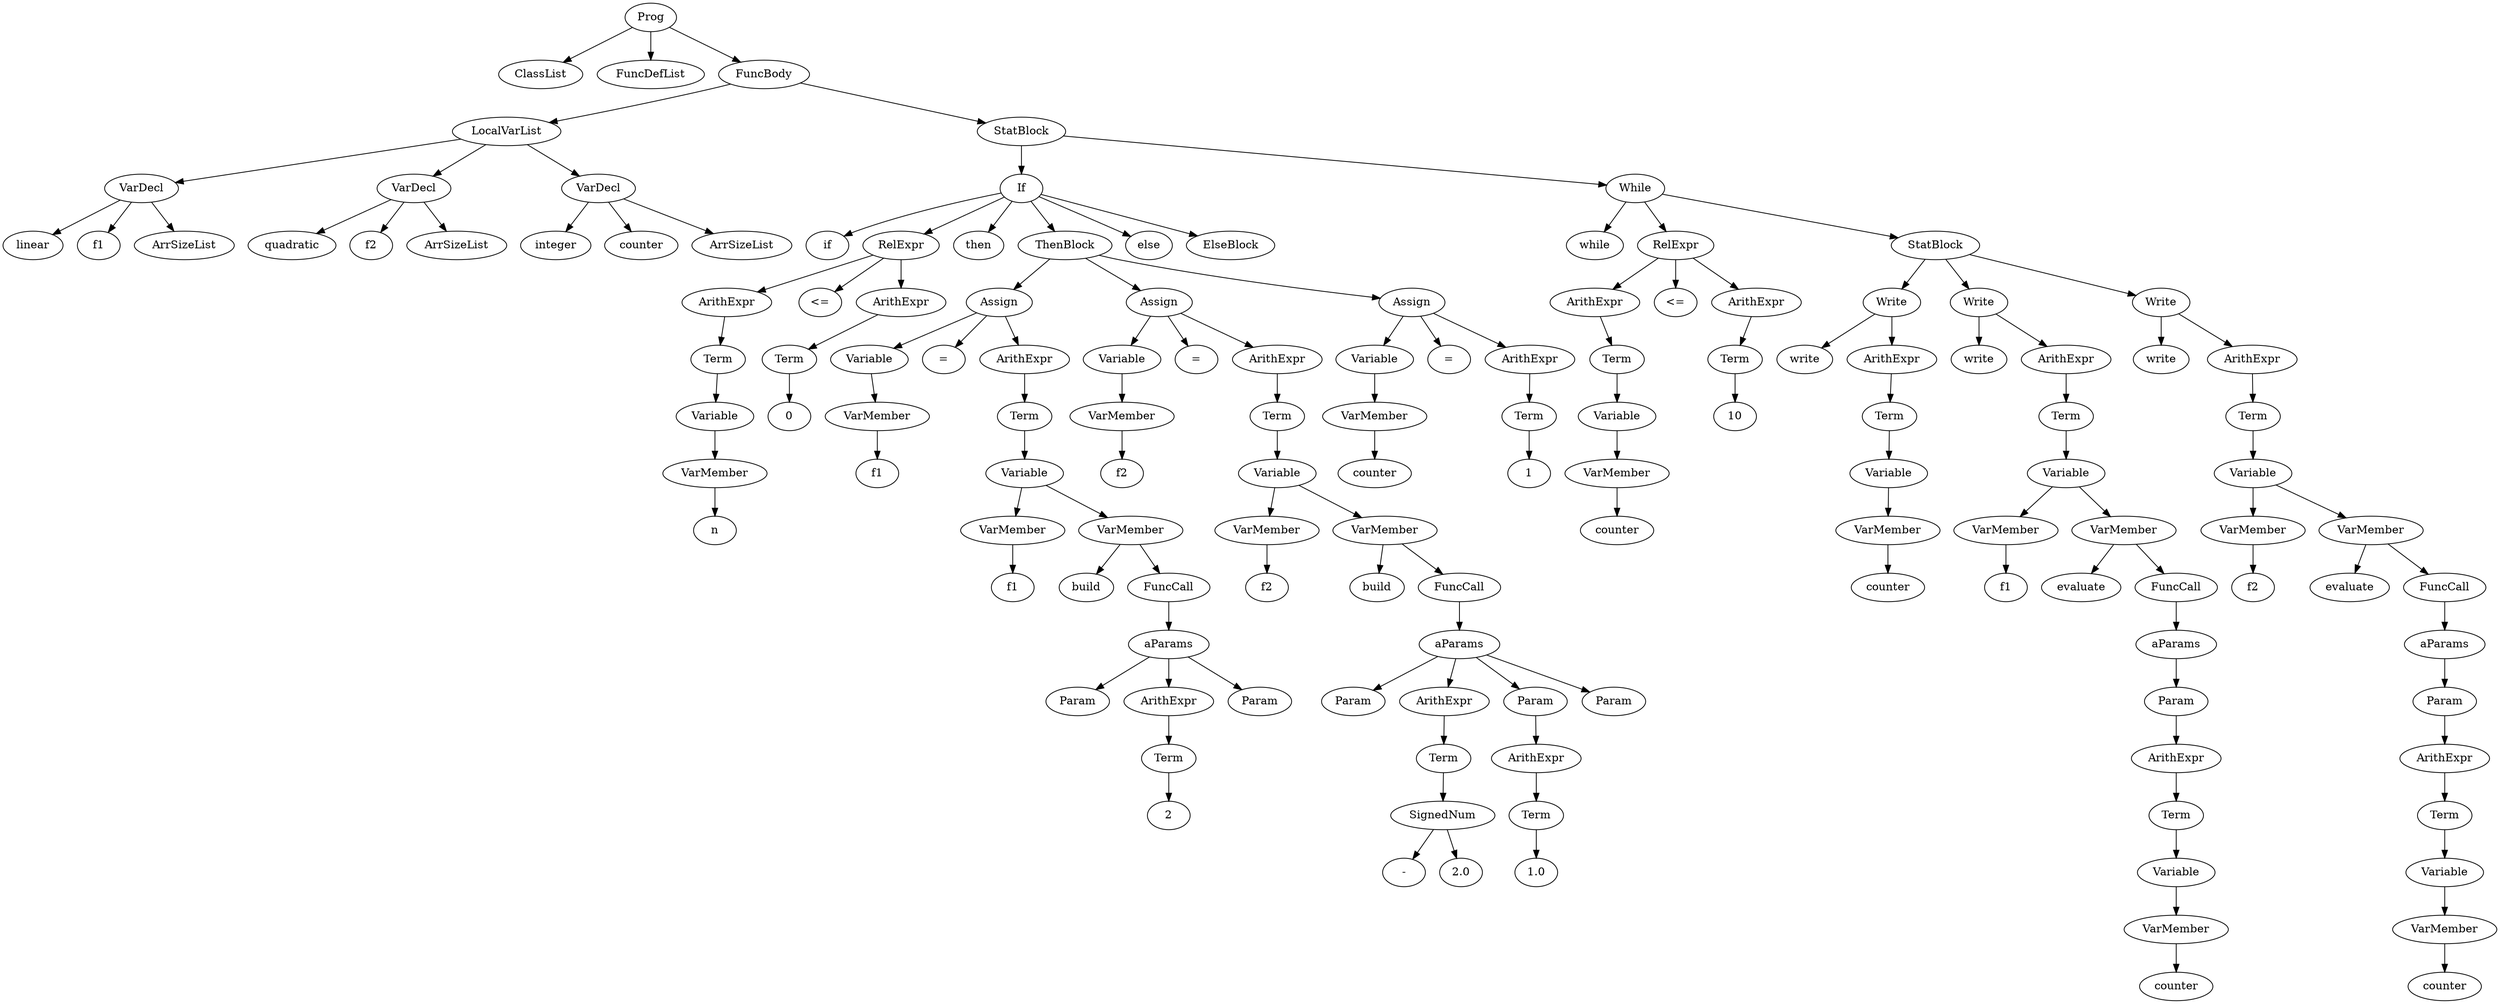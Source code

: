 digraph {
	1109 [label=Prog]
	8 [label=ClassList]
	1109 -> 8
	16 [label=FuncDefList]
	1109 -> 16
	1105 [label=FuncBody]
	1109 -> 1105
	102 [label=LocalVarList]
	1105 -> 102
	51 [label=VarDecl]
	102 -> 51
	37 [label=linear]
	51 -> 37
	39 [label=f1]
	51 -> 39
	46 [label=ArrSizeList]
	51 -> 46
	74 [label=VarDecl]
	102 -> 74
	60 [label=quadratic]
	74 -> 60
	62 [label=f2]
	74 -> 62
	69 [label=ArrSizeList]
	74 -> 69
	97 [label=VarDecl]
	102 -> 97
	83 [label=integer]
	97 -> 83
	85 [label=counter]
	97 -> 85
	92 [label=ArrSizeList]
	97 -> 92
	1102 [label=StatBlock]
	1105 -> 1102
	664 [label=If]
	1102 -> 664
	115 [label=if]
	664 -> 115
	186 [label=RelExpr]
	664 -> 186
	159 [label=ArithExpr]
	186 -> 159
	154 [label=Term]
	159 -> 154
	149 [label=Variable]
	154 -> 149
	143 [label=VarMember]
	149 -> 143
	139 [label=n]
	143 -> 139
	163 [label="<="]
	186 -> 163
	183 [label=ArithExpr]
	186 -> 183
	178 [label=Term]
	183 -> 178
	174 [label=0]
	178 -> 174
	191 [label=then]
	664 -> 191
	649 [label=ThenBlock]
	664 -> 649
	368 [label=Assign]
	649 -> 368
	221 [label=Variable]
	368 -> 221
	215 [label=VarMember]
	221 -> 215
	211 [label=f1]
	215 -> 211
	226 [label="="]
	368 -> 226
	361 [label=ArithExpr]
	368 -> 361
	356 [label=Term]
	361 -> 356
	351 [label=Variable]
	356 -> 351
	249 [label=VarMember]
	351 -> 249
	245 [label=f1]
	249 -> 245
	346 [label=VarMember]
	351 -> 346
	259 [label=build]
	346 -> 259
	343 [label=FuncCall]
	346 -> 343
	338 [label=aParams]
	343 -> 338
	272 [label=Param]
	338 -> 272
	294 [label=ArithExpr]
	338 -> 294
	289 [label=Term]
	294 -> 289
	285 [label=2]
	289 -> 285
	335 [label=Param]
	338 -> 335
	584 [label=Assign]
	649 -> 584
	393 [label=Variable]
	584 -> 393
	387 [label=VarMember]
	393 -> 387
	383 [label=f2]
	387 -> 383
	398 [label="="]
	584 -> 398
	577 [label=ArithExpr]
	584 -> 577
	572 [label=Term]
	577 -> 572
	567 [label=Variable]
	572 -> 567
	421 [label=VarMember]
	567 -> 421
	417 [label=f2]
	421 -> 417
	562 [label=VarMember]
	567 -> 562
	431 [label=build]
	562 -> 431
	559 [label=FuncCall]
	562 -> 559
	554 [label=aParams]
	559 -> 554
	444 [label=Param]
	554 -> 444
	476 [label=ArithExpr]
	554 -> 476
	471 [label=Term]
	476 -> 471
	466 [label=SignedNum]
	471 -> 466
	461 [label="-"]
	466 -> 461
	464 [label=2.0]
	466 -> 464
	512 [label=Param]
	554 -> 512
	507 [label=ArithExpr]
	512 -> 507
	502 [label=Term]
	507 -> 502
	498 [label=1.0]
	502 -> 498
	551 [label=Param]
	554 -> 551
	642 [label=Assign]
	649 -> 642
	609 [label=Variable]
	642 -> 609
	603 [label=VarMember]
	609 -> 603
	599 [label=counter]
	603 -> 599
	614 [label="="]
	642 -> 614
	635 [label=ArithExpr]
	642 -> 635
	630 [label=Term]
	635 -> 630
	626 [label=1]
	630 -> 626
	652 [label=else]
	664 -> 652
	659 [label=ElseBlock]
	664 -> 659
	1097 [label=While]
	1102 -> 1097
	672 [label=while]
	1097 -> 672
	743 [label=RelExpr]
	1097 -> 743
	716 [label=ArithExpr]
	743 -> 716
	711 [label=Term]
	716 -> 711
	706 [label=Variable]
	711 -> 706
	700 [label=VarMember]
	706 -> 700
	696 [label=counter]
	700 -> 696
	720 [label="<="]
	743 -> 720
	740 [label=ArithExpr]
	743 -> 740
	735 [label=Term]
	740 -> 735
	731 [label=10]
	735 -> 731
	1094 [label=StatBlock]
	1097 -> 1094
	809 [label=Write]
	1094 -> 809
	759 [label=write]
	809 -> 759
	800 [label=ArithExpr]
	809 -> 800
	795 [label=Term]
	800 -> 795
	790 [label=Variable]
	795 -> 790
	784 [label=VarMember]
	790 -> 784
	780 [label=counter]
	784 -> 780
	947 [label=Write]
	1094 -> 947
	817 [label=write]
	947 -> 817
	938 [label=ArithExpr]
	947 -> 938
	933 [label=Term]
	938 -> 933
	928 [label=Variable]
	933 -> 928
	842 [label=VarMember]
	928 -> 842
	838 [label=f1]
	842 -> 838
	923 [label=VarMember]
	928 -> 923
	852 [label=evaluate]
	923 -> 852
	920 [label=FuncCall]
	923 -> 920
	915 [label=aParams]
	920 -> 915
	912 [label=Param]
	915 -> 912
	905 [label=ArithExpr]
	912 -> 905
	900 [label=Term]
	905 -> 900
	895 [label=Variable]
	900 -> 895
	889 [label=VarMember]
	895 -> 889
	885 [label=counter]
	889 -> 885
	1085 [label=Write]
	1094 -> 1085
	955 [label=write]
	1085 -> 955
	1076 [label=ArithExpr]
	1085 -> 1076
	1071 [label=Term]
	1076 -> 1071
	1066 [label=Variable]
	1071 -> 1066
	980 [label=VarMember]
	1066 -> 980
	976 [label=f2]
	980 -> 976
	1061 [label=VarMember]
	1066 -> 1061
	990 [label=evaluate]
	1061 -> 990
	1058 [label=FuncCall]
	1061 -> 1058
	1053 [label=aParams]
	1058 -> 1053
	1050 [label=Param]
	1053 -> 1050
	1043 [label=ArithExpr]
	1050 -> 1043
	1038 [label=Term]
	1043 -> 1038
	1033 [label=Variable]
	1038 -> 1033
	1027 [label=VarMember]
	1033 -> 1027
	1023 [label=counter]
	1027 -> 1023
}